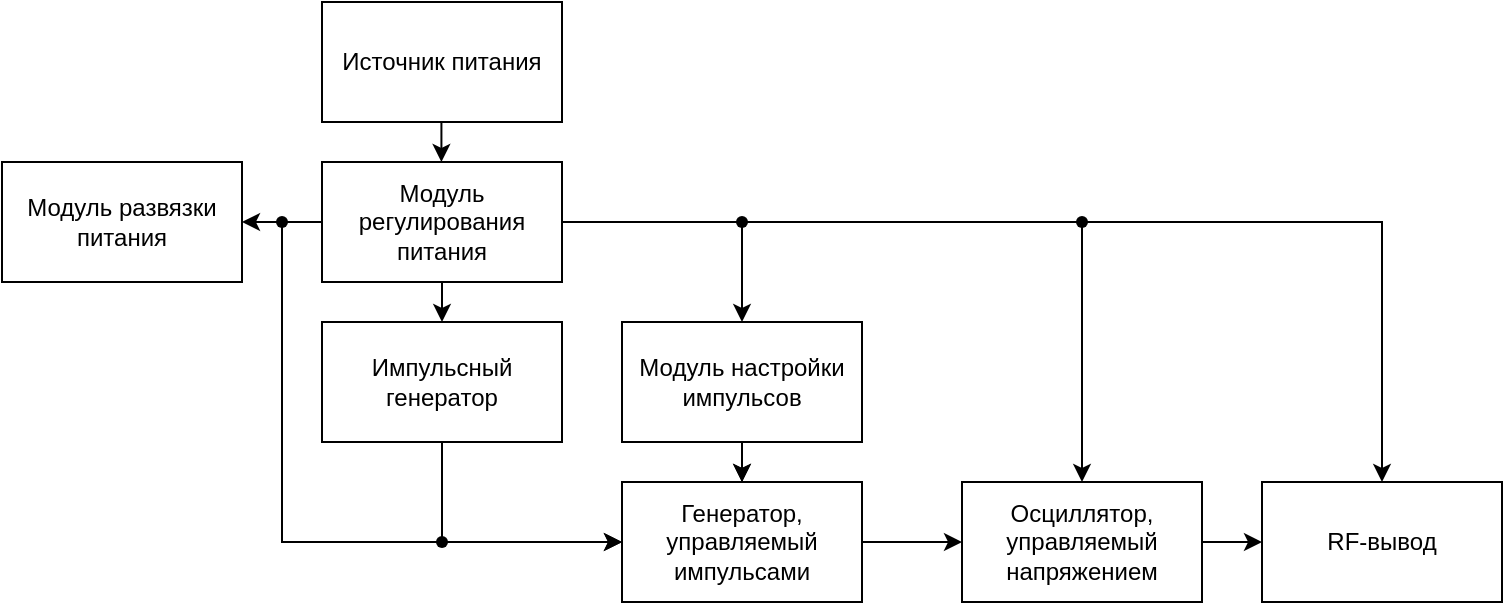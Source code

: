 <mxfile version="24.0.4" type="device">
  <diagram name="Page-1" id="Tm5-Pf5zLw2kzrvyumlG">
    <mxGraphModel dx="989" dy="582" grid="1" gridSize="10" guides="1" tooltips="1" connect="1" arrows="1" fold="1" page="1" pageScale="1" pageWidth="850" pageHeight="1100" math="0" shadow="0">
      <root>
        <mxCell id="0" />
        <mxCell id="1" parent="0" />
        <mxCell id="Ixpic3u72azCKcVnDw46-1" value="Источник питания" style="rounded=0;whiteSpace=wrap;html=1;" parent="1" vertex="1">
          <mxGeometry x="210" y="240" width="120" height="60" as="geometry" />
        </mxCell>
        <mxCell id="Ixpic3u72azCKcVnDw46-2" value="Модуль регулирования питания" style="rounded=0;whiteSpace=wrap;html=1;" parent="1" vertex="1">
          <mxGeometry x="210" y="320" width="120" height="60" as="geometry" />
        </mxCell>
        <mxCell id="Ixpic3u72azCKcVnDw46-3" value="Импульсный генератор" style="rounded=0;whiteSpace=wrap;html=1;" parent="1" vertex="1">
          <mxGeometry x="210" y="400" width="120" height="60" as="geometry" />
        </mxCell>
        <mxCell id="Ixpic3u72azCKcVnDw46-4" value="Генератор, управляемый импульсами" style="rounded=0;whiteSpace=wrap;html=1;" parent="1" vertex="1">
          <mxGeometry x="360" y="480" width="120" height="60" as="geometry" />
        </mxCell>
        <mxCell id="Ixpic3u72azCKcVnDw46-5" value="Осциллятор, управляемый напряжением" style="rounded=0;whiteSpace=wrap;html=1;" parent="1" vertex="1">
          <mxGeometry x="530" y="480" width="120" height="60" as="geometry" />
        </mxCell>
        <mxCell id="Ixpic3u72azCKcVnDw46-6" value="RF-вывод" style="rounded=0;whiteSpace=wrap;html=1;" parent="1" vertex="1">
          <mxGeometry x="680" y="480" width="120" height="60" as="geometry" />
        </mxCell>
        <mxCell id="Ixpic3u72azCKcVnDw46-8" value="" style="endArrow=classic;html=1;rounded=0;" parent="1" edge="1">
          <mxGeometry width="50" height="50" relative="1" as="geometry">
            <mxPoint x="269.71" y="300" as="sourcePoint" />
            <mxPoint x="269.71" y="320" as="targetPoint" />
          </mxGeometry>
        </mxCell>
        <mxCell id="Ixpic3u72azCKcVnDw46-9" value="" style="endArrow=classic;html=1;rounded=0;" parent="1" source="Ixpic3u72azCKcVnDw46-2" target="Ixpic3u72azCKcVnDw46-3" edge="1">
          <mxGeometry width="50" height="50" relative="1" as="geometry">
            <mxPoint x="269.71" y="380" as="sourcePoint" />
            <mxPoint x="269.71" y="400" as="targetPoint" />
          </mxGeometry>
        </mxCell>
        <mxCell id="Ixpic3u72azCKcVnDw46-10" value="" style="endArrow=classic;html=1;rounded=0;" parent="1" source="Ixpic3u72azCKcVnDw46-3" edge="1">
          <mxGeometry width="50" height="50" relative="1" as="geometry">
            <mxPoint x="269.71" y="460" as="sourcePoint" />
            <mxPoint x="360" y="510" as="targetPoint" />
            <Array as="points">
              <mxPoint x="270" y="510" />
            </Array>
          </mxGeometry>
        </mxCell>
        <mxCell id="Ixpic3u72azCKcVnDw46-11" value="" style="endArrow=classic;html=1;rounded=0;" parent="1" source="Ixpic3u72azCKcVnDw46-4" target="Ixpic3u72azCKcVnDw46-5" edge="1">
          <mxGeometry width="50" height="50" relative="1" as="geometry">
            <mxPoint x="419.71" y="540" as="sourcePoint" />
            <mxPoint x="419.71" y="560" as="targetPoint" />
          </mxGeometry>
        </mxCell>
        <mxCell id="Ixpic3u72azCKcVnDw46-12" value="" style="endArrow=classic;html=1;rounded=0;" parent="1" source="Ixpic3u72azCKcVnDw46-5" target="Ixpic3u72azCKcVnDw46-6" edge="1">
          <mxGeometry width="50" height="50" relative="1" as="geometry">
            <mxPoint x="429.71" y="550" as="sourcePoint" />
            <mxPoint x="429.71" y="570" as="targetPoint" />
          </mxGeometry>
        </mxCell>
        <mxCell id="Ixpic3u72azCKcVnDw46-14" value="" style="endArrow=classic;html=1;rounded=0;" parent="1" source="Ixpic3u72azCKcVnDw46-2" target="Ixpic3u72azCKcVnDw46-5" edge="1">
          <mxGeometry width="50" height="50" relative="1" as="geometry">
            <mxPoint x="440" y="640" as="sourcePoint" />
            <mxPoint x="600" y="460" as="targetPoint" />
            <Array as="points">
              <mxPoint x="590" y="350" />
            </Array>
          </mxGeometry>
        </mxCell>
        <mxCell id="Ixpic3u72azCKcVnDw46-15" value="" style="endArrow=classic;html=1;rounded=0;" parent="1" source="Ixpic3u72azCKcVnDw46-2" target="Ixpic3u72azCKcVnDw46-4" edge="1">
          <mxGeometry width="50" height="50" relative="1" as="geometry">
            <mxPoint x="280" y="390" as="sourcePoint" />
            <mxPoint x="280" y="410" as="targetPoint" />
            <Array as="points">
              <mxPoint x="190" y="350" />
              <mxPoint x="190" y="510" />
            </Array>
          </mxGeometry>
        </mxCell>
        <mxCell id="Ixpic3u72azCKcVnDw46-16" value="" style="shape=waypoint;sketch=0;fillStyle=solid;size=6;pointerEvents=1;points=[];fillColor=none;resizable=0;rotatable=0;perimeter=centerPerimeter;snapToPoint=1;" parent="1" vertex="1">
          <mxGeometry x="580" y="340" width="20" height="20" as="geometry" />
        </mxCell>
        <mxCell id="Ixpic3u72azCKcVnDw46-18" value="" style="endArrow=classic;html=1;rounded=0;" parent="1" source="Ixpic3u72azCKcVnDw46-16" target="Ixpic3u72azCKcVnDw46-6" edge="1">
          <mxGeometry width="50" height="50" relative="1" as="geometry">
            <mxPoint x="660" y="380" as="sourcePoint" />
            <mxPoint x="710" y="330" as="targetPoint" />
            <Array as="points">
              <mxPoint x="740" y="350" />
            </Array>
          </mxGeometry>
        </mxCell>
        <mxCell id="eTzenVOBAnORxnCVNSbF-8" value="" style="edgeStyle=orthogonalEdgeStyle;rounded=0;orthogonalLoop=1;jettySize=auto;html=1;" edge="1" parent="1" source="eTzenVOBAnORxnCVNSbF-1" target="Ixpic3u72azCKcVnDw46-4">
          <mxGeometry relative="1" as="geometry" />
        </mxCell>
        <mxCell id="eTzenVOBAnORxnCVNSbF-1" value="Модуль настройки импульсов" style="rounded=0;whiteSpace=wrap;html=1;" vertex="1" parent="1">
          <mxGeometry x="360" y="400" width="120" height="60" as="geometry" />
        </mxCell>
        <mxCell id="eTzenVOBAnORxnCVNSbF-2" value="" style="endArrow=classic;html=1;rounded=0;" edge="1" parent="1" target="eTzenVOBAnORxnCVNSbF-1">
          <mxGeometry width="50" height="50" relative="1" as="geometry">
            <mxPoint x="420" y="350" as="sourcePoint" />
            <mxPoint x="280" y="410" as="targetPoint" />
          </mxGeometry>
        </mxCell>
        <mxCell id="eTzenVOBAnORxnCVNSbF-3" value="" style="endArrow=classic;html=1;rounded=0;" edge="1" parent="1" source="eTzenVOBAnORxnCVNSbF-1" target="Ixpic3u72azCKcVnDw46-4">
          <mxGeometry width="50" height="50" relative="1" as="geometry">
            <mxPoint x="340" y="440" as="sourcePoint" />
            <mxPoint x="370" y="440" as="targetPoint" />
          </mxGeometry>
        </mxCell>
        <mxCell id="eTzenVOBAnORxnCVNSbF-4" value="" style="shape=waypoint;sketch=0;fillStyle=solid;size=6;pointerEvents=1;points=[];fillColor=none;resizable=0;rotatable=0;perimeter=centerPerimeter;snapToPoint=1;" vertex="1" parent="1">
          <mxGeometry x="410" y="340" width="20" height="20" as="geometry" />
        </mxCell>
        <mxCell id="eTzenVOBAnORxnCVNSbF-5" value="" style="shape=waypoint;sketch=0;fillStyle=solid;size=6;pointerEvents=1;points=[];fillColor=none;resizable=0;rotatable=0;perimeter=centerPerimeter;snapToPoint=1;" vertex="1" parent="1">
          <mxGeometry x="260" y="500" width="20" height="20" as="geometry" />
        </mxCell>
        <mxCell id="eTzenVOBAnORxnCVNSbF-6" value="Модуль развязки питания" style="rounded=0;whiteSpace=wrap;html=1;" vertex="1" parent="1">
          <mxGeometry x="50" y="320" width="120" height="60" as="geometry" />
        </mxCell>
        <mxCell id="eTzenVOBAnORxnCVNSbF-7" value="" style="shape=waypoint;sketch=0;fillStyle=solid;size=6;pointerEvents=1;points=[];fillColor=none;resizable=0;rotatable=0;perimeter=centerPerimeter;snapToPoint=1;" vertex="1" parent="1">
          <mxGeometry x="180" y="340" width="20" height="20" as="geometry" />
        </mxCell>
        <mxCell id="eTzenVOBAnORxnCVNSbF-9" value="" style="endArrow=classic;html=1;rounded=0;exitX=0.04;exitY=0.9;exitDx=0;exitDy=0;exitPerimeter=0;" edge="1" parent="1" source="eTzenVOBAnORxnCVNSbF-7" target="eTzenVOBAnORxnCVNSbF-6">
          <mxGeometry width="50" height="50" relative="1" as="geometry">
            <mxPoint x="430" y="470" as="sourcePoint" />
            <mxPoint x="430" y="490" as="targetPoint" />
          </mxGeometry>
        </mxCell>
      </root>
    </mxGraphModel>
  </diagram>
</mxfile>
